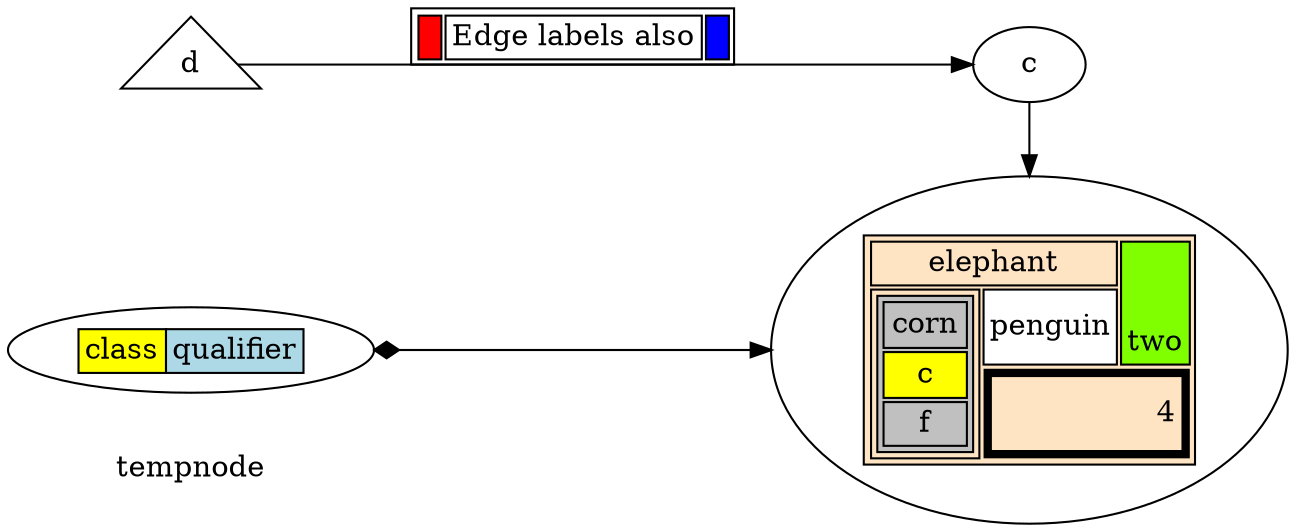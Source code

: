 digraph G {
  rankdir=LR
  tempnode [shape=plaintext]
  { rank=same;b;c;}
  a [label=<
<TABLE BORDER="0" CELLBORDER="1" CELLSPACING="0">
  <TR><TD ROWSPAN="3" BGCOLOR="yellow">class</TD></TR>
  <TR><TD PORT="here" BGCOLOR="lightblue">qualifier</TD></TR>
</TABLE>>]
  b [label=<
<TABLE BGCOLOR="bisque">
  <TR>
      <TD COLSPAN="3">elephant</TD> 
      <TD ROWSPAN="2" BGCOLOR="chartreuse" 
          VALIGN="bottom" ALIGN="right">two</TD>
  </TR>
  <TR>
    <TD COLSPAN="2" ROWSPAN="2">
      <TABLE BGCOLOR="grey">
        <TR><TD>corn</TD></TR> 
        <TR><TD BGCOLOR="yellow">c</TD></TR> 
        <TR><TD>f</TD></TR> 
      </TABLE>
    </TD>
    <TD BGCOLOR="white">penguin</TD> 
  </TR> 
  <TR>
    <TD COLSPAN="2" BORDER="4" ALIGN="right" PORT="there">4</TD>
  </TR>
</TABLE>>]

  a-> b [dir=both arrowtail=diamond tailcell=here headcell=there]
  c -> b
  d [shape=triangle]
  d -> c [label=<
<TABLE>
  <TR>
    <TD BGCOLOR="red" WIDTH="10"> </TD>
    <TD>Edge labels also</TD>
    <TD BGCOLOR="blue" WIDTH="10"> </TD>
  </TR>
</TABLE>>]
}
